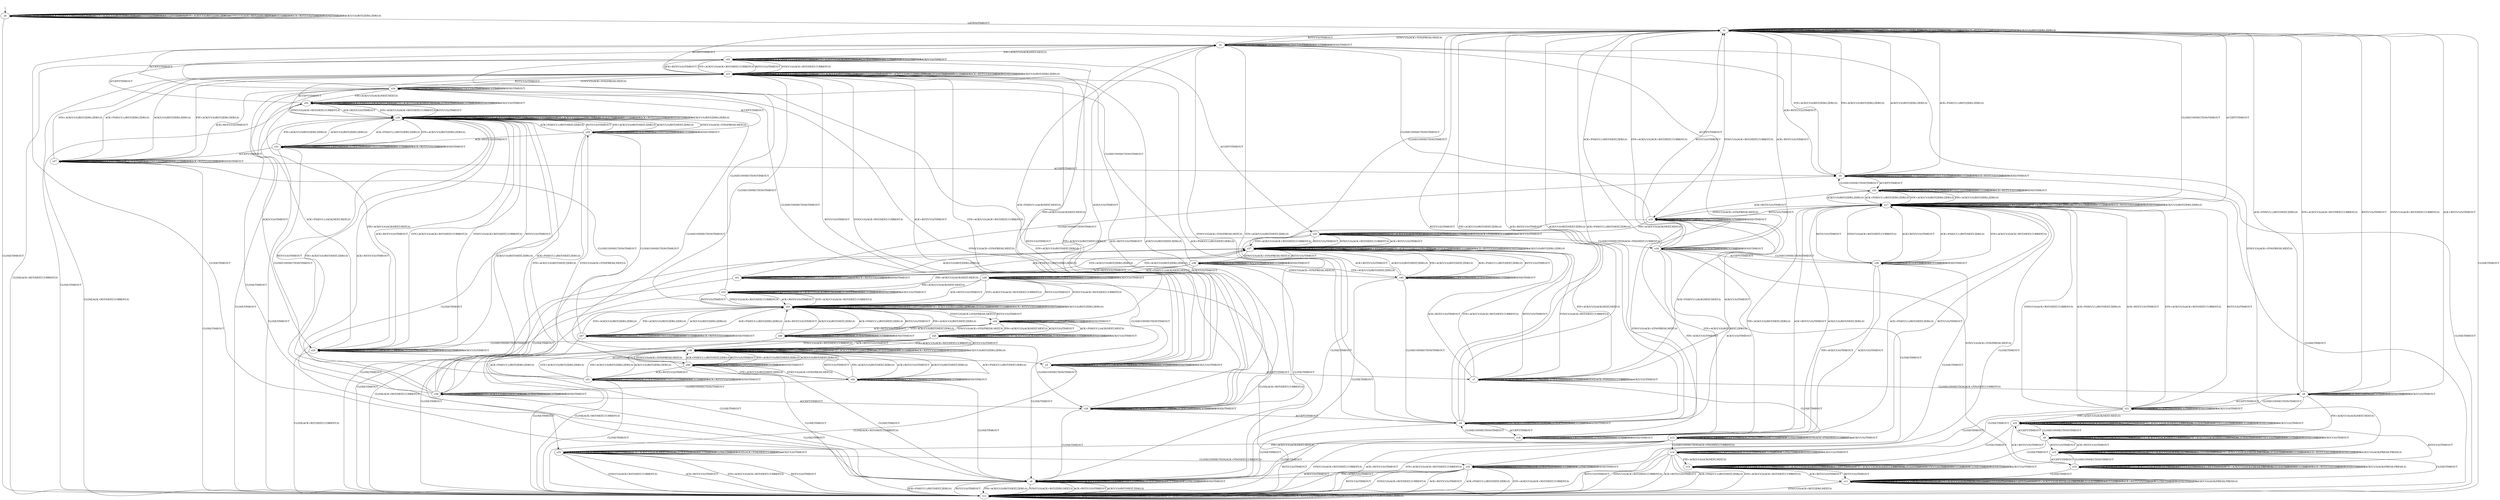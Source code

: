 digraph h11 {
s0 [label="s0"];
s1 [label="s1"];
s12 [label="s12"];
s2 [label="s2"];
s17 [label="s17"];
s3 [label="s3"];
s4 [label="s4"];
s5 [label="s5"];
s6 [label="s6"];
s16 [label="s16"];
s42 [label="s42"];
s7 [label="s7"];
s18 [label="s18"];
s20 [label="s20"];
s23 [label="s23"];
s8 [label="s8"];
s13 [label="s13"];
s24 [label="s24"];
s32 [label="s32"];
s37 [label="s37"];
s9 [label="s9"];
s14 [label="s14"];
s21 [label="s21"];
s25 [label="s25"];
s26 [label="s26"];
s27 [label="s27"];
s33 [label="s33"];
s34 [label="s34"];
s38 [label="s38"];
s52 [label="s52"];
s10 [label="s10"];
s15 [label="s15"];
s22 [label="s22"];
s28 [label="s28"];
s35 [label="s35"];
s36 [label="s36"];
s39 [label="s39"];
s40 [label="s40"];
s41 [label="s41"];
s53 [label="s53"];
s11 [label="s11"];
s19 [label="s19"];
s29 [label="s29"];
s43 [label="s43"];
s30 [label="s30"];
s31 [label="s31"];
s44 [label="s44"];
s45 [label="s45"];
s46 [label="s46"];
s47 [label="s47"];
s48 [label="s48"];
s49 [label="s49"];
s50 [label="s50"];
s51 [label="s51"];
s0 -> s0 [label="CLOSECONNECTION/TIMEOUT"];
s0 -> s0 [label="ACK+PSH(V,V,1)/RST(ZERO,ZERO,0)"];
s0 -> s0 [label="SYN+ACK(V,V,0)/RST(ZERO,ZERO,0)"];
s0 -> s0 [label="RST(V,V,0)/TIMEOUT"];
s0 -> s0 [label="ACCEPT/TIMEOUT"];
s0 -> s0 [label="FIN+ACK(V,V,0)/RST(ZERO,ZERO,0)"];
s0 -> s1 [label="LISTEN/TIMEOUT"];
s0 -> s0 [label="SYN(V,V,0)/ACK+RST(ZERO,NEXT,0)"];
s0 -> s0 [label="RCV/TIMEOUT"];
s0 -> s0 [label="ACK+RST(V,V,0)/TIMEOUT"];
s0 -> s12 [label="CLOSE/TIMEOUT"];
s0 -> s0 [label="SEND/TIMEOUT"];
s0 -> s0 [label="ACK(V,V,0)/RST(ZERO,ZERO,0)"];
s1 -> s1 [label="CLOSECONNECTION/TIMEOUT"];
s1 -> s1 [label="ACK+PSH(V,V,1)/RST(ZERO,ZERO,0)"];
s1 -> s1 [label="SYN+ACK(V,V,0)/RST(ZERO,ZERO,0)"];
s1 -> s1 [label="RST(V,V,0)/TIMEOUT"];
s1 -> s17 [label="ACCEPT/TIMEOUT"];
s1 -> s1 [label="FIN+ACK(V,V,0)/RST(ZERO,ZERO,0)"];
s1 -> s1 [label="LISTEN/TIMEOUT"];
s1 -> s2 [label="SYN(V,V,0)/ACK+SYN(FRESH,NEXT,0)"];
s1 -> s1 [label="RCV/TIMEOUT"];
s1 -> s1 [label="ACK+RST(V,V,0)/TIMEOUT"];
s1 -> s12 [label="CLOSE/TIMEOUT"];
s1 -> s1 [label="SEND/TIMEOUT"];
s1 -> s1 [label="ACK(V,V,0)/RST(ZERO,ZERO,0)"];
s12 -> s12 [label="CLOSECONNECTION/TIMEOUT"];
s12 -> s12 [label="ACK+PSH(V,V,1)/RST(ZERO,ZERO,0)"];
s12 -> s12 [label="SYN+ACK(V,V,0)/RST(ZERO,ZERO,0)"];
s12 -> s12 [label="RST(V,V,0)/TIMEOUT"];
s12 -> s12 [label="ACCEPT/TIMEOUT"];
s12 -> s12 [label="FIN+ACK(V,V,0)/RST(ZERO,ZERO,0)"];
s12 -> s12 [label="LISTEN/TIMEOUT"];
s12 -> s12 [label="SYN(V,V,0)/ACK+RST(ZERO,NEXT,0)"];
s12 -> s12 [label="RCV/TIMEOUT"];
s12 -> s12 [label="ACK+RST(V,V,0)/TIMEOUT"];
s12 -> s12 [label="CLOSE/TIMEOUT"];
s12 -> s12 [label="SEND/TIMEOUT"];
s12 -> s12 [label="ACK(V,V,0)/RST(ZERO,ZERO,0)"];
s2 -> s2 [label="CLOSECONNECTION/TIMEOUT"];
s2 -> s3 [label="ACK+PSH(V,V,1)/ACK(NEXT,NEXT,0)"];
s2 -> s4 [label="SYN+ACK(V,V,0)/RST(NEXT,ZERO,0)"];
s2 -> s1 [label="RST(V,V,0)/TIMEOUT"];
s2 -> s16 [label="ACCEPT/TIMEOUT"];
s2 -> s42 [label="FIN+ACK(V,V,0)/ACK(NEXT,NEXT,0)"];
s2 -> s2 [label="LISTEN/TIMEOUT"];
s2 -> s2 [label="SYN(V,V,0)/TIMEOUT"];
s2 -> s2 [label="RCV/TIMEOUT"];
s2 -> s5 [label="ACK+RST(V,V,0)/TIMEOUT"];
s2 -> s6 [label="CLOSE/TIMEOUT"];
s2 -> s2 [label="SEND/TIMEOUT"];
s2 -> s3 [label="ACK(V,V,0)/TIMEOUT"];
s17 -> s1 [label="CLOSECONNECTION/TIMEOUT"];
s17 -> s17 [label="ACK+PSH(V,V,1)/RST(ZERO,ZERO,0)"];
s17 -> s17 [label="SYN+ACK(V,V,0)/RST(ZERO,ZERO,0)"];
s17 -> s17 [label="RST(V,V,0)/TIMEOUT"];
s17 -> s17 [label="ACCEPT/TIMEOUT"];
s17 -> s17 [label="FIN+ACK(V,V,0)/RST(ZERO,ZERO,0)"];
s17 -> s17 [label="LISTEN/TIMEOUT"];
s17 -> s16 [label="SYN(V,V,0)/ACK+SYN(FRESH,NEXT,0)"];
s17 -> s17 [label="RCV/TIMEOUT"];
s17 -> s17 [label="ACK+RST(V,V,0)/TIMEOUT"];
s17 -> s12 [label="CLOSE/TIMEOUT"];
s17 -> s17 [label="SEND/TIMEOUT"];
s17 -> s17 [label="ACK(V,V,0)/RST(ZERO,ZERO,0)"];
s3 -> s3 [label="CLOSECONNECTION/TIMEOUT"];
s3 -> s3 [label="ACK+PSH(V,V,1)/ACK(NEXT,NEXT,0)"];
s3 -> s23 [label="SYN+ACK(V,V,0)/ACK+RST(NEXT,CURRENT,0)"];
s3 -> s23 [label="RST(V,V,0)/TIMEOUT"];
s3 -> s7 [label="ACCEPT/TIMEOUT"];
s3 -> s42 [label="FIN+ACK(V,V,0)/ACK(NEXT,NEXT,0)"];
s3 -> s3 [label="LISTEN/TIMEOUT"];
s3 -> s23 [label="SYN(V,V,0)/ACK+RST(NEXT,CURRENT,0)"];
s3 -> s3 [label="RCV/TIMEOUT"];
s3 -> s23 [label="ACK+RST(V,V,0)/TIMEOUT"];
s3 -> s12 [label="CLOSE/ACK+RST(NEXT,CURRENT,0)"];
s3 -> s3 [label="SEND/TIMEOUT"];
s3 -> s3 [label="ACK(V,V,0)/TIMEOUT"];
s4 -> s4 [label="CLOSECONNECTION/TIMEOUT"];
s4 -> s1 [label="ACK+PSH(V,V,1)/RST(NEXT,ZERO,0)"];
s4 -> s4 [label="SYN+ACK(V,V,0)/RST(NEXT,ZERO,0)"];
s4 -> s1 [label="RST(V,V,0)/TIMEOUT"];
s4 -> s18 [label="ACCEPT/TIMEOUT"];
s4 -> s1 [label="FIN+ACK(V,V,0)/RST(NEXT,ZERO,0)"];
s4 -> s4 [label="LISTEN/TIMEOUT"];
s4 -> s2 [label="SYN(V,V,0)/ACK+SYN(FRESH,NEXT,0)"];
s4 -> s4 [label="RCV/TIMEOUT"];
s4 -> s1 [label="ACK+RST(V,V,0)/TIMEOUT"];
s4 -> s6 [label="CLOSE/TIMEOUT"];
s4 -> s4 [label="SEND/TIMEOUT"];
s4 -> s1 [label="ACK(V,V,0)/RST(NEXT,ZERO,0)"];
s5 -> s5 [label="CLOSECONNECTION/TIMEOUT"];
s5 -> s1 [label="ACK+PSH(V,V,1)/RST(ZERO,ZERO,0)"];
s5 -> s1 [label="SYN+ACK(V,V,0)/RST(ZERO,ZERO,0)"];
s5 -> s5 [label="RST(V,V,0)/TIMEOUT"];
s5 -> s20 [label="ACCEPT/TIMEOUT"];
s5 -> s1 [label="FIN+ACK(V,V,0)/RST(ZERO,ZERO,0)"];
s5 -> s5 [label="LISTEN/TIMEOUT"];
s5 -> s5 [label="SYN(V,V,0)/TIMEOUT"];
s5 -> s5 [label="RCV/TIMEOUT"];
s5 -> s5 [label="ACK+RST(V,V,0)/TIMEOUT"];
s5 -> s12 [label="CLOSE/TIMEOUT"];
s5 -> s5 [label="SEND/TIMEOUT"];
s5 -> s1 [label="ACK(V,V,0)/RST(ZERO,ZERO,0)"];
s6 -> s6 [label="CLOSECONNECTION/TIMEOUT"];
s6 -> s12 [label="ACK+PSH(V,V,1)/RST(NEXT,ZERO,0)"];
s6 -> s6 [label="SYN+ACK(V,V,0)/RST(NEXT,ZERO,0)"];
s6 -> s12 [label="RST(V,V,0)/TIMEOUT"];
s6 -> s6 [label="ACCEPT/TIMEOUT"];
s6 -> s12 [label="FIN+ACK(V,V,0)/RST(NEXT,ZERO,0)"];
s6 -> s6 [label="LISTEN/TIMEOUT"];
s6 -> s12 [label="SYN(V,V,0)/ACK+RST(ZERO,NEXT,0)"];
s6 -> s6 [label="RCV/TIMEOUT"];
s6 -> s12 [label="ACK+RST(V,V,0)/TIMEOUT"];
s6 -> s6 [label="CLOSE/TIMEOUT"];
s6 -> s6 [label="SEND/TIMEOUT"];
s6 -> s12 [label="ACK(V,V,0)/RST(NEXT,ZERO,0)"];
s16 -> s2 [label="CLOSECONNECTION/TIMEOUT"];
s16 -> s7 [label="ACK+PSH(V,V,1)/ACK(NEXT,NEXT,0)"];
s16 -> s18 [label="SYN+ACK(V,V,0)/RST(NEXT,ZERO,0)"];
s16 -> s17 [label="RST(V,V,0)/TIMEOUT"];
s16 -> s16 [label="ACCEPT/TIMEOUT"];
s16 -> s32 [label="FIN+ACK(V,V,0)/ACK(NEXT,NEXT,0)"];
s16 -> s16 [label="LISTEN/TIMEOUT"];
s16 -> s16 [label="SYN(V,V,0)/TIMEOUT"];
s16 -> s16 [label="RCV/TIMEOUT"];
s16 -> s20 [label="ACK+RST(V,V,0)/TIMEOUT"];
s16 -> s6 [label="CLOSE/TIMEOUT"];
s16 -> s16 [label="SEND/TIMEOUT"];
s16 -> s7 [label="ACK(V,V,0)/TIMEOUT"];
s42 -> s42 [label="CLOSECONNECTION/TIMEOUT"];
s42 -> s42 [label="ACK+PSH(V,V,1)/ACK(NEXT,NEXT,0)"];
s42 -> s23 [label="SYN+ACK(V,V,0)/ACK+RST(NEXT,CURRENT,0)"];
s42 -> s23 [label="RST(V,V,0)/TIMEOUT"];
s42 -> s32 [label="ACCEPT/TIMEOUT"];
s42 -> s42 [label="FIN+ACK(V,V,0)/ACK(NEXT,NEXT,0)"];
s42 -> s42 [label="LISTEN/TIMEOUT"];
s42 -> s23 [label="SYN(V,V,0)/ACK+RST(NEXT,CURRENT,0)"];
s42 -> s42 [label="RCV/TIMEOUT"];
s42 -> s23 [label="ACK+RST(V,V,0)/TIMEOUT"];
s42 -> s12 [label="CLOSE/ACK+RST(NEXT,CURRENT,0)"];
s42 -> s42 [label="SEND/TIMEOUT"];
s42 -> s42 [label="ACK(V,V,0)/TIMEOUT"];
s7 -> s8 [label="CLOSECONNECTION/ACK+FIN(NEXT,CURRENT,0)"];
s7 -> s7 [label="ACK+PSH(V,V,1)/ACK(NEXT,NEXT,0)"];
s7 -> s37 [label="SYN+ACK(V,V,0)/ACK+RST(NEXT,CURRENT,0)"];
s7 -> s37 [label="RST(V,V,0)/TIMEOUT"];
s7 -> s7 [label="ACCEPT/TIMEOUT"];
s7 -> s32 [label="FIN+ACK(V,V,0)/ACK(NEXT,NEXT,0)"];
s7 -> s7 [label="LISTEN/TIMEOUT"];
s7 -> s37 [label="SYN(V,V,0)/ACK+RST(NEXT,CURRENT,0)"];
s7 -> s7 [label="RCV/TIMEOUT"];
s7 -> s37 [label="ACK+RST(V,V,0)/TIMEOUT"];
s7 -> s13 [label="CLOSE/TIMEOUT"];
s7 -> s7 [label="SEND/ACK+PSH(NEXT,CURRENT,1)"];
s7 -> s7 [label="ACK(V,V,0)/TIMEOUT"];
s18 -> s4 [label="CLOSECONNECTION/TIMEOUT"];
s18 -> s17 [label="ACK+PSH(V,V,1)/RST(NEXT,ZERO,0)"];
s18 -> s18 [label="SYN+ACK(V,V,0)/RST(NEXT,ZERO,0)"];
s18 -> s17 [label="RST(V,V,0)/TIMEOUT"];
s18 -> s18 [label="ACCEPT/TIMEOUT"];
s18 -> s17 [label="FIN+ACK(V,V,0)/RST(NEXT,ZERO,0)"];
s18 -> s18 [label="LISTEN/TIMEOUT"];
s18 -> s16 [label="SYN(V,V,0)/ACK+SYN(FRESH,NEXT,0)"];
s18 -> s18 [label="RCV/TIMEOUT"];
s18 -> s17 [label="ACK+RST(V,V,0)/TIMEOUT"];
s18 -> s6 [label="CLOSE/TIMEOUT"];
s18 -> s18 [label="SEND/TIMEOUT"];
s18 -> s17 [label="ACK(V,V,0)/RST(NEXT,ZERO,0)"];
s20 -> s5 [label="CLOSECONNECTION/TIMEOUT"];
s20 -> s17 [label="ACK+PSH(V,V,1)/RST(ZERO,ZERO,0)"];
s20 -> s17 [label="SYN+ACK(V,V,0)/RST(ZERO,ZERO,0)"];
s20 -> s20 [label="RST(V,V,0)/TIMEOUT"];
s20 -> s20 [label="ACCEPT/TIMEOUT"];
s20 -> s17 [label="FIN+ACK(V,V,0)/RST(ZERO,ZERO,0)"];
s20 -> s20 [label="LISTEN/TIMEOUT"];
s20 -> s20 [label="SYN(V,V,0)/TIMEOUT"];
s20 -> s20 [label="RCV/TIMEOUT"];
s20 -> s20 [label="ACK+RST(V,V,0)/TIMEOUT"];
s20 -> s12 [label="CLOSE/TIMEOUT"];
s20 -> s20 [label="SEND/TIMEOUT"];
s20 -> s17 [label="ACK(V,V,0)/RST(ZERO,ZERO,0)"];
s23 -> s23 [label="CLOSECONNECTION/TIMEOUT"];
s23 -> s23 [label="ACK+PSH(V,V,1)/RST(ZERO,ZERO,0)"];
s23 -> s23 [label="SYN+ACK(V,V,0)/RST(ZERO,ZERO,0)"];
s23 -> s23 [label="RST(V,V,0)/TIMEOUT"];
s23 -> s1 [label="ACCEPT/TIMEOUT"];
s23 -> s23 [label="FIN+ACK(V,V,0)/RST(ZERO,ZERO,0)"];
s23 -> s23 [label="LISTEN/TIMEOUT"];
s23 -> s24 [label="SYN(V,V,0)/ACK+SYN(FRESH,NEXT,0)"];
s23 -> s23 [label="RCV/TIMEOUT"];
s23 -> s23 [label="ACK+RST(V,V,0)/TIMEOUT"];
s23 -> s12 [label="CLOSE/TIMEOUT"];
s23 -> s23 [label="SEND/TIMEOUT"];
s23 -> s23 [label="ACK(V,V,0)/RST(ZERO,ZERO,0)"];
s8 -> s8 [label="CLOSECONNECTION/TIMEOUT"];
s8 -> s1 [label="ACK+PSH(V,V,1)/RST(NEXT,ZERO,0)"];
s8 -> s1 [label="SYN+ACK(V,V,0)/ACK+RST(NEXT,CURRENT,0)"];
s8 -> s1 [label="RST(V,V,0)/TIMEOUT"];
s8 -> s21 [label="ACCEPT/TIMEOUT"];
s8 -> s9 [label="FIN+ACK(V,V,0)/ACK(NEXT,NEXT,0)"];
s8 -> s8 [label="LISTEN/TIMEOUT"];
s8 -> s1 [label="SYN(V,V,0)/ACK+RST(NEXT,CURRENT,0)"];
s8 -> s8 [label="RCV/TIMEOUT"];
s8 -> s1 [label="ACK+RST(V,V,0)/TIMEOUT"];
s8 -> s14 [label="CLOSE/TIMEOUT"];
s8 -> s8 [label="SEND/TIMEOUT"];
s8 -> s8 [label="ACK(V,V,0)/TIMEOUT"];
s13 -> s14 [label="CLOSECONNECTION/ACK+FIN(NEXT,CURRENT,0)"];
s13 -> s13 [label="ACK+PSH(V,V,1)/ACK(NEXT,NEXT,0)"];
s13 -> s12 [label="SYN+ACK(V,V,0)/ACK+RST(NEXT,CURRENT,0)"];
s13 -> s12 [label="RST(V,V,0)/TIMEOUT"];
s13 -> s13 [label="ACCEPT/TIMEOUT"];
s13 -> s33 [label="FIN+ACK(V,V,0)/ACK(NEXT,NEXT,0)"];
s13 -> s13 [label="LISTEN/TIMEOUT"];
s13 -> s12 [label="SYN(V,V,0)/ACK+RST(NEXT,CURRENT,0)"];
s13 -> s13 [label="RCV/TIMEOUT"];
s13 -> s12 [label="ACK+RST(V,V,0)/TIMEOUT"];
s13 -> s13 [label="CLOSE/TIMEOUT"];
s13 -> s13 [label="SEND/ACK+PSH(NEXT,CURRENT,1)"];
s13 -> s13 [label="ACK(V,V,0)/TIMEOUT"];
s24 -> s24 [label="CLOSECONNECTION/TIMEOUT"];
s24 -> s25 [label="ACK+PSH(V,V,1)/ACK(NEXT,NEXT,0)"];
s24 -> s26 [label="SYN+ACK(V,V,0)/RST(NEXT,ZERO,0)"];
s24 -> s23 [label="RST(V,V,0)/TIMEOUT"];
s24 -> s2 [label="ACCEPT/TIMEOUT"];
s24 -> s52 [label="FIN+ACK(V,V,0)/ACK(NEXT,NEXT,0)"];
s24 -> s24 [label="LISTEN/TIMEOUT"];
s24 -> s24 [label="SYN(V,V,0)/TIMEOUT"];
s24 -> s24 [label="RCV/TIMEOUT"];
s24 -> s27 [label="ACK+RST(V,V,0)/TIMEOUT"];
s24 -> s6 [label="CLOSE/TIMEOUT"];
s24 -> s24 [label="SEND/TIMEOUT"];
s24 -> s25 [label="ACK(V,V,0)/TIMEOUT"];
s32 -> s34 [label="CLOSECONNECTION/ACK+FIN(NEXT,CURRENT,0)"];
s32 -> s32 [label="ACK+PSH(V,V,1)/ACK(NEXT,NEXT,0)"];
s32 -> s37 [label="SYN+ACK(V,V,0)/ACK+RST(NEXT,CURRENT,0)"];
s32 -> s37 [label="RST(V,V,0)/TIMEOUT"];
s32 -> s32 [label="ACCEPT/TIMEOUT"];
s32 -> s32 [label="FIN+ACK(V,V,0)/ACK(NEXT,NEXT,0)"];
s32 -> s32 [label="LISTEN/TIMEOUT"];
s32 -> s37 [label="SYN(V,V,0)/ACK+RST(NEXT,CURRENT,0)"];
s32 -> s32 [label="RCV/TIMEOUT"];
s32 -> s37 [label="ACK+RST(V,V,0)/TIMEOUT"];
s32 -> s33 [label="CLOSE/TIMEOUT"];
s32 -> s32 [label="SEND/ACK+PSH(NEXT,CURRENT,1)"];
s32 -> s32 [label="ACK(V,V,0)/TIMEOUT"];
s37 -> s1 [label="CLOSECONNECTION/TIMEOUT"];
s37 -> s37 [label="ACK+PSH(V,V,1)/RST(ZERO,ZERO,0)"];
s37 -> s37 [label="SYN+ACK(V,V,0)/RST(ZERO,ZERO,0)"];
s37 -> s37 [label="RST(V,V,0)/TIMEOUT"];
s37 -> s37 [label="ACCEPT/TIMEOUT"];
s37 -> s37 [label="FIN+ACK(V,V,0)/RST(ZERO,ZERO,0)"];
s37 -> s37 [label="LISTEN/TIMEOUT"];
s37 -> s38 [label="SYN(V,V,0)/ACK+SYN(FRESH,NEXT,0)"];
s37 -> s37 [label="RCV/TIMEOUT"];
s37 -> s37 [label="ACK+RST(V,V,0)/TIMEOUT"];
s37 -> s12 [label="CLOSE/TIMEOUT"];
s37 -> s37 [label="SEND/TIMEOUT"];
s37 -> s37 [label="ACK(V,V,0)/RST(ZERO,ZERO,0)"];
s9 -> s9 [label="CLOSECONNECTION/TIMEOUT"];
s9 -> s9 [label="ACK+PSH(V,V,1)/ACK(NEXT,CURRENT,0)"];
s9 -> s9 [label="SYN+ACK(V,V,0)/ACK(NEXT,CURRENT,0)"];
s9 -> s10 [label="RST(V,V,0)/TIMEOUT"];
s9 -> s22 [label="ACCEPT/TIMEOUT"];
s9 -> s9 [label="FIN+ACK(V,V,0)/ACK(NEXT,CURRENT,0)"];
s9 -> s9 [label="LISTEN/TIMEOUT"];
s9 -> s9 [label="SYN(V,V,0)/TIMEOUT"];
s9 -> s9 [label="RCV/TIMEOUT"];
s9 -> s10 [label="ACK+RST(V,V,0)/TIMEOUT"];
s9 -> s15 [label="CLOSE/TIMEOUT"];
s9 -> s9 [label="SEND/TIMEOUT"];
s9 -> s9 [label="ACK(V,V,0)/TIMEOUT"];
s14 -> s14 [label="CLOSECONNECTION/TIMEOUT"];
s14 -> s12 [label="ACK+PSH(V,V,1)/RST(NEXT,ZERO,0)"];
s14 -> s12 [label="SYN+ACK(V,V,0)/ACK+RST(NEXT,CURRENT,0)"];
s14 -> s12 [label="RST(V,V,0)/TIMEOUT"];
s14 -> s14 [label="ACCEPT/TIMEOUT"];
s14 -> s15 [label="FIN+ACK(V,V,0)/ACK(NEXT,NEXT,0)"];
s14 -> s14 [label="LISTEN/TIMEOUT"];
s14 -> s12 [label="SYN(V,V,0)/ACK+RST(NEXT,CURRENT,0)"];
s14 -> s14 [label="RCV/TIMEOUT"];
s14 -> s12 [label="ACK+RST(V,V,0)/TIMEOUT"];
s14 -> s14 [label="CLOSE/TIMEOUT"];
s14 -> s14 [label="SEND/TIMEOUT"];
s14 -> s14 [label="ACK(V,V,0)/TIMEOUT"];
s21 -> s8 [label="CLOSECONNECTION/TIMEOUT"];
s21 -> s17 [label="ACK+PSH(V,V,1)/RST(NEXT,ZERO,0)"];
s21 -> s17 [label="SYN+ACK(V,V,0)/ACK+RST(NEXT,CURRENT,0)"];
s21 -> s17 [label="RST(V,V,0)/TIMEOUT"];
s21 -> s21 [label="ACCEPT/TIMEOUT"];
s21 -> s22 [label="FIN+ACK(V,V,0)/ACK(NEXT,NEXT,0)"];
s21 -> s21 [label="LISTEN/TIMEOUT"];
s21 -> s17 [label="SYN(V,V,0)/ACK+RST(NEXT,CURRENT,0)"];
s21 -> s21 [label="RCV/TIMEOUT"];
s21 -> s17 [label="ACK+RST(V,V,0)/TIMEOUT"];
s21 -> s14 [label="CLOSE/TIMEOUT"];
s21 -> s21 [label="SEND/TIMEOUT"];
s21 -> s21 [label="ACK(V,V,0)/TIMEOUT"];
s25 -> s25 [label="CLOSECONNECTION/TIMEOUT"];
s25 -> s25 [label="ACK+PSH(V,V,1)/ACK(NEXT,NEXT,0)"];
s25 -> s28 [label="SYN+ACK(V,V,0)/ACK+RST(NEXT,CURRENT,0)"];
s25 -> s28 [label="RST(V,V,0)/TIMEOUT"];
s25 -> s3 [label="ACCEPT/TIMEOUT"];
s25 -> s52 [label="FIN+ACK(V,V,0)/ACK(NEXT,NEXT,0)"];
s25 -> s25 [label="LISTEN/TIMEOUT"];
s25 -> s28 [label="SYN(V,V,0)/ACK+RST(NEXT,CURRENT,0)"];
s25 -> s25 [label="RCV/TIMEOUT"];
s25 -> s28 [label="ACK+RST(V,V,0)/TIMEOUT"];
s25 -> s12 [label="CLOSE/ACK+RST(NEXT,CURRENT,0)"];
s25 -> s25 [label="SEND/TIMEOUT"];
s25 -> s25 [label="ACK(V,V,0)/TIMEOUT"];
s26 -> s26 [label="CLOSECONNECTION/TIMEOUT"];
s26 -> s23 [label="ACK+PSH(V,V,1)/RST(NEXT,ZERO,0)"];
s26 -> s26 [label="SYN+ACK(V,V,0)/RST(NEXT,ZERO,0)"];
s26 -> s23 [label="RST(V,V,0)/TIMEOUT"];
s26 -> s4 [label="ACCEPT/TIMEOUT"];
s26 -> s23 [label="FIN+ACK(V,V,0)/RST(NEXT,ZERO,0)"];
s26 -> s26 [label="LISTEN/TIMEOUT"];
s26 -> s24 [label="SYN(V,V,0)/ACK+SYN(FRESH,NEXT,0)"];
s26 -> s26 [label="RCV/TIMEOUT"];
s26 -> s23 [label="ACK+RST(V,V,0)/TIMEOUT"];
s26 -> s6 [label="CLOSE/TIMEOUT"];
s26 -> s26 [label="SEND/TIMEOUT"];
s26 -> s23 [label="ACK(V,V,0)/RST(NEXT,ZERO,0)"];
s27 -> s27 [label="CLOSECONNECTION/TIMEOUT"];
s27 -> s23 [label="ACK+PSH(V,V,1)/RST(ZERO,ZERO,0)"];
s27 -> s23 [label="SYN+ACK(V,V,0)/RST(ZERO,ZERO,0)"];
s27 -> s27 [label="RST(V,V,0)/TIMEOUT"];
s27 -> s5 [label="ACCEPT/TIMEOUT"];
s27 -> s23 [label="FIN+ACK(V,V,0)/RST(ZERO,ZERO,0)"];
s27 -> s27 [label="LISTEN/TIMEOUT"];
s27 -> s27 [label="SYN(V,V,0)/TIMEOUT"];
s27 -> s27 [label="RCV/TIMEOUT"];
s27 -> s27 [label="ACK+RST(V,V,0)/TIMEOUT"];
s27 -> s12 [label="CLOSE/TIMEOUT"];
s27 -> s27 [label="SEND/TIMEOUT"];
s27 -> s23 [label="ACK(V,V,0)/RST(ZERO,ZERO,0)"];
s33 -> s35 [label="CLOSECONNECTION/ACK+FIN(NEXT,CURRENT,0)"];
s33 -> s33 [label="ACK+PSH(V,V,1)/ACK(NEXT,NEXT,0)"];
s33 -> s12 [label="SYN+ACK(V,V,0)/ACK+RST(NEXT,CURRENT,0)"];
s33 -> s12 [label="RST(V,V,0)/TIMEOUT"];
s33 -> s33 [label="ACCEPT/TIMEOUT"];
s33 -> s33 [label="FIN+ACK(V,V,0)/ACK(NEXT,NEXT,0)"];
s33 -> s33 [label="LISTEN/TIMEOUT"];
s33 -> s12 [label="SYN(V,V,0)/ACK+RST(NEXT,CURRENT,0)"];
s33 -> s33 [label="RCV/TIMEOUT"];
s33 -> s12 [label="ACK+RST(V,V,0)/TIMEOUT"];
s33 -> s33 [label="CLOSE/TIMEOUT"];
s33 -> s33 [label="SEND/ACK+PSH(NEXT,CURRENT,1)"];
s33 -> s33 [label="ACK(V,V,0)/TIMEOUT"];
s34 -> s34 [label="CLOSECONNECTION/TIMEOUT"];
s34 -> s1 [label="ACK+PSH(V,V,1)/RST(NEXT,ZERO,0)"];
s34 -> s1 [label="SYN+ACK(V,V,0)/ACK+RST(NEXT,CURRENT,0)"];
s34 -> s1 [label="RST(V,V,0)/TIMEOUT"];
s34 -> s36 [label="ACCEPT/TIMEOUT"];
s34 -> s4 [label="FIN+ACK(V,V,0)/TIMEOUT"];
s34 -> s34 [label="LISTEN/TIMEOUT"];
s34 -> s1 [label="SYN(V,V,0)/ACK+RST(NEXT,CURRENT,0)"];
s34 -> s34 [label="RCV/TIMEOUT"];
s34 -> s1 [label="ACK+RST(V,V,0)/TIMEOUT"];
s34 -> s35 [label="CLOSE/TIMEOUT"];
s34 -> s34 [label="SEND/TIMEOUT"];
s34 -> s4 [label="ACK(V,V,0)/TIMEOUT"];
s38 -> s2 [label="CLOSECONNECTION/TIMEOUT"];
s38 -> s39 [label="ACK+PSH(V,V,1)/ACK(NEXT,NEXT,0)"];
s38 -> s40 [label="SYN+ACK(V,V,0)/RST(NEXT,ZERO,0)"];
s38 -> s37 [label="RST(V,V,0)/TIMEOUT"];
s38 -> s38 [label="ACCEPT/TIMEOUT"];
s38 -> s53 [label="FIN+ACK(V,V,0)/ACK(NEXT,NEXT,0)"];
s38 -> s38 [label="LISTEN/TIMEOUT"];
s38 -> s38 [label="SYN(V,V,0)/TIMEOUT"];
s38 -> s38 [label="RCV/TIMEOUT"];
s38 -> s41 [label="ACK+RST(V,V,0)/TIMEOUT"];
s38 -> s6 [label="CLOSE/TIMEOUT"];
s38 -> s38 [label="SEND/TIMEOUT"];
s38 -> s39 [label="ACK(V,V,0)/TIMEOUT"];
s52 -> s52 [label="CLOSECONNECTION/TIMEOUT"];
s52 -> s52 [label="ACK+PSH(V,V,1)/ACK(NEXT,NEXT,0)"];
s52 -> s28 [label="SYN+ACK(V,V,0)/ACK+RST(NEXT,CURRENT,0)"];
s52 -> s28 [label="RST(V,V,0)/TIMEOUT"];
s52 -> s42 [label="ACCEPT/TIMEOUT"];
s52 -> s52 [label="FIN+ACK(V,V,0)/ACK(NEXT,NEXT,0)"];
s52 -> s52 [label="LISTEN/TIMEOUT"];
s52 -> s28 [label="SYN(V,V,0)/ACK+RST(NEXT,CURRENT,0)"];
s52 -> s52 [label="RCV/TIMEOUT"];
s52 -> s28 [label="ACK+RST(V,V,0)/TIMEOUT"];
s52 -> s12 [label="CLOSE/ACK+RST(NEXT,CURRENT,0)"];
s52 -> s52 [label="SEND/TIMEOUT"];
s52 -> s52 [label="ACK(V,V,0)/TIMEOUT"];
s10 -> s10 [label="CLOSECONNECTION/TIMEOUT"];
s10 -> s10 [label="ACK+PSH(V,V,1)/ACK(FRESH,FRESH,0)"];
s10 -> s10 [label="SYN+ACK(V,V,0)/ACK(FRESH,FRESH,0)"];
s10 -> s10 [label="RST(V,V,0)/TIMEOUT"];
s10 -> s19 [label="ACCEPT/TIMEOUT"];
s10 -> s10 [label="FIN+ACK(V,V,0)/ACK(FRESH,FRESH,0)"];
s10 -> s10 [label="LISTEN/TIMEOUT"];
s10 -> s2 [label="SYN(V,V,0)/ACK+SYN(FRESH,NEXT,0)"];
s10 -> s10 [label="RCV/TIMEOUT"];
s10 -> s10 [label="ACK+RST(V,V,0)/TIMEOUT"];
s10 -> s11 [label="CLOSE/TIMEOUT"];
s10 -> s10 [label="SEND/TIMEOUT"];
s10 -> s10 [label="ACK(V,V,0)/ACK(FRESH,FRESH,0)"];
s15 -> s15 [label="CLOSECONNECTION/TIMEOUT"];
s15 -> s15 [label="ACK+PSH(V,V,1)/ACK(NEXT,CURRENT,0)"];
s15 -> s15 [label="SYN+ACK(V,V,0)/ACK(NEXT,CURRENT,0)"];
s15 -> s11 [label="RST(V,V,0)/TIMEOUT"];
s15 -> s15 [label="ACCEPT/TIMEOUT"];
s15 -> s15 [label="FIN+ACK(V,V,0)/ACK(NEXT,CURRENT,0)"];
s15 -> s15 [label="LISTEN/TIMEOUT"];
s15 -> s15 [label="SYN(V,V,0)/TIMEOUT"];
s15 -> s15 [label="RCV/TIMEOUT"];
s15 -> s11 [label="ACK+RST(V,V,0)/TIMEOUT"];
s15 -> s15 [label="CLOSE/TIMEOUT"];
s15 -> s15 [label="SEND/TIMEOUT"];
s15 -> s15 [label="ACK(V,V,0)/TIMEOUT"];
s22 -> s9 [label="CLOSECONNECTION/TIMEOUT"];
s22 -> s22 [label="ACK+PSH(V,V,1)/ACK(NEXT,CURRENT,0)"];
s22 -> s22 [label="SYN+ACK(V,V,0)/ACK(NEXT,CURRENT,0)"];
s22 -> s19 [label="RST(V,V,0)/TIMEOUT"];
s22 -> s22 [label="ACCEPT/TIMEOUT"];
s22 -> s22 [label="FIN+ACK(V,V,0)/ACK(NEXT,CURRENT,0)"];
s22 -> s22 [label="LISTEN/TIMEOUT"];
s22 -> s22 [label="SYN(V,V,0)/TIMEOUT"];
s22 -> s22 [label="RCV/TIMEOUT"];
s22 -> s19 [label="ACK+RST(V,V,0)/TIMEOUT"];
s22 -> s15 [label="CLOSE/TIMEOUT"];
s22 -> s22 [label="SEND/TIMEOUT"];
s22 -> s22 [label="ACK(V,V,0)/TIMEOUT"];
s28 -> s28 [label="CLOSECONNECTION/TIMEOUT"];
s28 -> s28 [label="ACK+PSH(V,V,1)/RST(ZERO,ZERO,0)"];
s28 -> s28 [label="SYN+ACK(V,V,0)/RST(ZERO,ZERO,0)"];
s28 -> s28 [label="RST(V,V,0)/TIMEOUT"];
s28 -> s23 [label="ACCEPT/TIMEOUT"];
s28 -> s28 [label="FIN+ACK(V,V,0)/RST(ZERO,ZERO,0)"];
s28 -> s28 [label="LISTEN/TIMEOUT"];
s28 -> s29 [label="SYN(V,V,0)/ACK+SYN(FRESH,NEXT,0)"];
s28 -> s28 [label="RCV/TIMEOUT"];
s28 -> s28 [label="ACK+RST(V,V,0)/TIMEOUT"];
s28 -> s12 [label="CLOSE/TIMEOUT"];
s28 -> s28 [label="SEND/TIMEOUT"];
s28 -> s28 [label="ACK(V,V,0)/RST(ZERO,ZERO,0)"];
s35 -> s35 [label="CLOSECONNECTION/TIMEOUT"];
s35 -> s12 [label="ACK+PSH(V,V,1)/RST(NEXT,ZERO,0)"];
s35 -> s12 [label="SYN+ACK(V,V,0)/ACK+RST(NEXT,CURRENT,0)"];
s35 -> s12 [label="RST(V,V,0)/TIMEOUT"];
s35 -> s35 [label="ACCEPT/TIMEOUT"];
s35 -> s6 [label="FIN+ACK(V,V,0)/TIMEOUT"];
s35 -> s35 [label="LISTEN/TIMEOUT"];
s35 -> s12 [label="SYN(V,V,0)/ACK+RST(NEXT,CURRENT,0)"];
s35 -> s35 [label="RCV/TIMEOUT"];
s35 -> s12 [label="ACK+RST(V,V,0)/TIMEOUT"];
s35 -> s35 [label="CLOSE/TIMEOUT"];
s35 -> s35 [label="SEND/TIMEOUT"];
s35 -> s6 [label="ACK(V,V,0)/TIMEOUT"];
s36 -> s34 [label="CLOSECONNECTION/TIMEOUT"];
s36 -> s17 [label="ACK+PSH(V,V,1)/RST(NEXT,ZERO,0)"];
s36 -> s17 [label="SYN+ACK(V,V,0)/ACK+RST(NEXT,CURRENT,0)"];
s36 -> s17 [label="RST(V,V,0)/TIMEOUT"];
s36 -> s36 [label="ACCEPT/TIMEOUT"];
s36 -> s18 [label="FIN+ACK(V,V,0)/TIMEOUT"];
s36 -> s36 [label="LISTEN/TIMEOUT"];
s36 -> s17 [label="SYN(V,V,0)/ACK+RST(NEXT,CURRENT,0)"];
s36 -> s36 [label="RCV/TIMEOUT"];
s36 -> s17 [label="ACK+RST(V,V,0)/TIMEOUT"];
s36 -> s35 [label="CLOSE/TIMEOUT"];
s36 -> s36 [label="SEND/TIMEOUT"];
s36 -> s18 [label="ACK(V,V,0)/TIMEOUT"];
s39 -> s3 [label="CLOSECONNECTION/TIMEOUT"];
s39 -> s39 [label="ACK+PSH(V,V,1)/ACK(NEXT,NEXT,0)"];
s39 -> s43 [label="SYN+ACK(V,V,0)/ACK+RST(NEXT,CURRENT,0)"];
s39 -> s43 [label="RST(V,V,0)/TIMEOUT"];
s39 -> s39 [label="ACCEPT/TIMEOUT"];
s39 -> s53 [label="FIN+ACK(V,V,0)/ACK(NEXT,NEXT,0)"];
s39 -> s39 [label="LISTEN/TIMEOUT"];
s39 -> s43 [label="SYN(V,V,0)/ACK+RST(NEXT,CURRENT,0)"];
s39 -> s39 [label="RCV/TIMEOUT"];
s39 -> s43 [label="ACK+RST(V,V,0)/TIMEOUT"];
s39 -> s12 [label="CLOSE/ACK+RST(NEXT,CURRENT,0)"];
s39 -> s39 [label="SEND/TIMEOUT"];
s39 -> s39 [label="ACK(V,V,0)/TIMEOUT"];
s40 -> s4 [label="CLOSECONNECTION/TIMEOUT"];
s40 -> s37 [label="ACK+PSH(V,V,1)/RST(NEXT,ZERO,0)"];
s40 -> s40 [label="SYN+ACK(V,V,0)/RST(NEXT,ZERO,0)"];
s40 -> s37 [label="RST(V,V,0)/TIMEOUT"];
s40 -> s40 [label="ACCEPT/TIMEOUT"];
s40 -> s37 [label="FIN+ACK(V,V,0)/RST(NEXT,ZERO,0)"];
s40 -> s40 [label="LISTEN/TIMEOUT"];
s40 -> s38 [label="SYN(V,V,0)/ACK+SYN(FRESH,NEXT,0)"];
s40 -> s40 [label="RCV/TIMEOUT"];
s40 -> s37 [label="ACK+RST(V,V,0)/TIMEOUT"];
s40 -> s6 [label="CLOSE/TIMEOUT"];
s40 -> s40 [label="SEND/TIMEOUT"];
s40 -> s37 [label="ACK(V,V,0)/RST(NEXT,ZERO,0)"];
s41 -> s5 [label="CLOSECONNECTION/TIMEOUT"];
s41 -> s37 [label="ACK+PSH(V,V,1)/RST(ZERO,ZERO,0)"];
s41 -> s37 [label="SYN+ACK(V,V,0)/RST(ZERO,ZERO,0)"];
s41 -> s41 [label="RST(V,V,0)/TIMEOUT"];
s41 -> s41 [label="ACCEPT/TIMEOUT"];
s41 -> s37 [label="FIN+ACK(V,V,0)/RST(ZERO,ZERO,0)"];
s41 -> s41 [label="LISTEN/TIMEOUT"];
s41 -> s41 [label="SYN(V,V,0)/TIMEOUT"];
s41 -> s41 [label="RCV/TIMEOUT"];
s41 -> s41 [label="ACK+RST(V,V,0)/TIMEOUT"];
s41 -> s12 [label="CLOSE/TIMEOUT"];
s41 -> s41 [label="SEND/TIMEOUT"];
s41 -> s37 [label="ACK(V,V,0)/RST(ZERO,ZERO,0)"];
s53 -> s42 [label="CLOSECONNECTION/TIMEOUT"];
s53 -> s53 [label="ACK+PSH(V,V,1)/ACK(NEXT,NEXT,0)"];
s53 -> s43 [label="SYN+ACK(V,V,0)/ACK+RST(NEXT,CURRENT,0)"];
s53 -> s43 [label="RST(V,V,0)/TIMEOUT"];
s53 -> s53 [label="ACCEPT/TIMEOUT"];
s53 -> s53 [label="FIN+ACK(V,V,0)/ACK(NEXT,NEXT,0)"];
s53 -> s53 [label="LISTEN/TIMEOUT"];
s53 -> s43 [label="SYN(V,V,0)/ACK+RST(NEXT,CURRENT,0)"];
s53 -> s53 [label="RCV/TIMEOUT"];
s53 -> s43 [label="ACK+RST(V,V,0)/TIMEOUT"];
s53 -> s12 [label="CLOSE/ACK+RST(NEXT,CURRENT,0)"];
s53 -> s53 [label="SEND/TIMEOUT"];
s53 -> s53 [label="ACK(V,V,0)/TIMEOUT"];
s11 -> s11 [label="CLOSECONNECTION/TIMEOUT"];
s11 -> s11 [label="ACK+PSH(V,V,1)/ACK(FRESH,FRESH,0)"];
s11 -> s11 [label="SYN+ACK(V,V,0)/ACK(FRESH,FRESH,0)"];
s11 -> s11 [label="RST(V,V,0)/TIMEOUT"];
s11 -> s11 [label="ACCEPT/TIMEOUT"];
s11 -> s11 [label="FIN+ACK(V,V,0)/ACK(FRESH,FRESH,0)"];
s11 -> s11 [label="LISTEN/TIMEOUT"];
s11 -> s12 [label="SYN(V,V,0)/ACK+RST(ZERO,NEXT,0)"];
s11 -> s11 [label="RCV/TIMEOUT"];
s11 -> s11 [label="ACK+RST(V,V,0)/TIMEOUT"];
s11 -> s11 [label="CLOSE/TIMEOUT"];
s11 -> s11 [label="SEND/TIMEOUT"];
s11 -> s11 [label="ACK(V,V,0)/ACK(FRESH,FRESH,0)"];
s19 -> s10 [label="CLOSECONNECTION/TIMEOUT"];
s19 -> s19 [label="ACK+PSH(V,V,1)/ACK(FRESH,FRESH,0)"];
s19 -> s19 [label="SYN+ACK(V,V,0)/ACK(FRESH,FRESH,0)"];
s19 -> s19 [label="RST(V,V,0)/TIMEOUT"];
s19 -> s19 [label="ACCEPT/TIMEOUT"];
s19 -> s19 [label="FIN+ACK(V,V,0)/ACK(FRESH,FRESH,0)"];
s19 -> s19 [label="LISTEN/TIMEOUT"];
s19 -> s16 [label="SYN(V,V,0)/ACK+SYN(FRESH,NEXT,0)"];
s19 -> s19 [label="RCV/TIMEOUT"];
s19 -> s19 [label="ACK+RST(V,V,0)/TIMEOUT"];
s19 -> s11 [label="CLOSE/TIMEOUT"];
s19 -> s19 [label="SEND/TIMEOUT"];
s19 -> s19 [label="ACK(V,V,0)/ACK(FRESH,FRESH,0)"];
s29 -> s29 [label="CLOSECONNECTION/TIMEOUT"];
s29 -> s28 [label="ACK+PSH(V,V,1)/RST(NEXT,ZERO,0)"];
s29 -> s30 [label="SYN+ACK(V,V,0)/RST(NEXT,ZERO,0)"];
s29 -> s28 [label="RST(V,V,0)/TIMEOUT"];
s29 -> s24 [label="ACCEPT/TIMEOUT"];
s29 -> s28 [label="FIN+ACK(V,V,0)/RST(NEXT,ZERO,0)"];
s29 -> s29 [label="LISTEN/TIMEOUT"];
s29 -> s29 [label="SYN(V,V,0)/TIMEOUT"];
s29 -> s29 [label="RCV/TIMEOUT"];
s29 -> s31 [label="ACK+RST(V,V,0)/TIMEOUT"];
s29 -> s6 [label="CLOSE/TIMEOUT"];
s29 -> s29 [label="SEND/TIMEOUT"];
s29 -> s28 [label="ACK(V,V,0)/RST(NEXT,ZERO,0)"];
s43 -> s23 [label="CLOSECONNECTION/TIMEOUT"];
s43 -> s43 [label="ACK+PSH(V,V,1)/RST(ZERO,ZERO,0)"];
s43 -> s43 [label="SYN+ACK(V,V,0)/RST(ZERO,ZERO,0)"];
s43 -> s43 [label="RST(V,V,0)/TIMEOUT"];
s43 -> s43 [label="ACCEPT/TIMEOUT"];
s43 -> s43 [label="FIN+ACK(V,V,0)/RST(ZERO,ZERO,0)"];
s43 -> s43 [label="LISTEN/TIMEOUT"];
s43 -> s44 [label="SYN(V,V,0)/ACK+SYN(FRESH,NEXT,0)"];
s43 -> s43 [label="RCV/TIMEOUT"];
s43 -> s43 [label="ACK+RST(V,V,0)/TIMEOUT"];
s43 -> s12 [label="CLOSE/TIMEOUT"];
s43 -> s43 [label="SEND/TIMEOUT"];
s43 -> s43 [label="ACK(V,V,0)/RST(ZERO,ZERO,0)"];
s30 -> s30 [label="CLOSECONNECTION/TIMEOUT"];
s30 -> s28 [label="ACK+PSH(V,V,1)/RST(NEXT,ZERO,0)"];
s30 -> s30 [label="SYN+ACK(V,V,0)/RST(NEXT,ZERO,0)"];
s30 -> s28 [label="RST(V,V,0)/TIMEOUT"];
s30 -> s26 [label="ACCEPT/TIMEOUT"];
s30 -> s28 [label="FIN+ACK(V,V,0)/RST(NEXT,ZERO,0)"];
s30 -> s30 [label="LISTEN/TIMEOUT"];
s30 -> s29 [label="SYN(V,V,0)/ACK+SYN(FRESH,NEXT,0)"];
s30 -> s30 [label="RCV/TIMEOUT"];
s30 -> s28 [label="ACK+RST(V,V,0)/TIMEOUT"];
s30 -> s6 [label="CLOSE/TIMEOUT"];
s30 -> s30 [label="SEND/TIMEOUT"];
s30 -> s28 [label="ACK(V,V,0)/RST(NEXT,ZERO,0)"];
s31 -> s31 [label="CLOSECONNECTION/TIMEOUT"];
s31 -> s28 [label="ACK+PSH(V,V,1)/RST(ZERO,ZERO,0)"];
s31 -> s28 [label="SYN+ACK(V,V,0)/RST(ZERO,ZERO,0)"];
s31 -> s31 [label="RST(V,V,0)/TIMEOUT"];
s31 -> s27 [label="ACCEPT/TIMEOUT"];
s31 -> s28 [label="FIN+ACK(V,V,0)/RST(ZERO,ZERO,0)"];
s31 -> s31 [label="LISTEN/TIMEOUT"];
s31 -> s31 [label="SYN(V,V,0)/TIMEOUT"];
s31 -> s31 [label="RCV/TIMEOUT"];
s31 -> s31 [label="ACK+RST(V,V,0)/TIMEOUT"];
s31 -> s12 [label="CLOSE/TIMEOUT"];
s31 -> s31 [label="SEND/TIMEOUT"];
s31 -> s28 [label="ACK(V,V,0)/RST(ZERO,ZERO,0)"];
s44 -> s24 [label="CLOSECONNECTION/TIMEOUT"];
s44 -> s45 [label="ACK+PSH(V,V,1)/ACK(NEXT,NEXT,0)"];
s44 -> s46 [label="SYN+ACK(V,V,0)/RST(NEXT,ZERO,0)"];
s44 -> s43 [label="RST(V,V,0)/TIMEOUT"];
s44 -> s44 [label="ACCEPT/TIMEOUT"];
s44 -> s45 [label="FIN+ACK(V,V,0)/ACK(NEXT,NEXT,0)"];
s44 -> s44 [label="LISTEN/TIMEOUT"];
s44 -> s44 [label="SYN(V,V,0)/TIMEOUT"];
s44 -> s44 [label="RCV/TIMEOUT"];
s44 -> s47 [label="ACK+RST(V,V,0)/TIMEOUT"];
s44 -> s6 [label="CLOSE/TIMEOUT"];
s44 -> s44 [label="SEND/TIMEOUT"];
s44 -> s45 [label="ACK(V,V,0)/TIMEOUT"];
s45 -> s25 [label="CLOSECONNECTION/TIMEOUT"];
s45 -> s45 [label="ACK+PSH(V,V,1)/ACK(NEXT,NEXT,0)"];
s45 -> s48 [label="SYN+ACK(V,V,0)/ACK+RST(NEXT,CURRENT,0)"];
s45 -> s48 [label="RST(V,V,0)/TIMEOUT"];
s45 -> s45 [label="ACCEPT/TIMEOUT"];
s45 -> s45 [label="FIN+ACK(V,V,0)/ACK(NEXT,NEXT,0)"];
s45 -> s45 [label="LISTEN/TIMEOUT"];
s45 -> s48 [label="SYN(V,V,0)/ACK+RST(NEXT,CURRENT,0)"];
s45 -> s45 [label="RCV/TIMEOUT"];
s45 -> s48 [label="ACK+RST(V,V,0)/TIMEOUT"];
s45 -> s12 [label="CLOSE/ACK+RST(NEXT,CURRENT,0)"];
s45 -> s45 [label="SEND/TIMEOUT"];
s45 -> s45 [label="ACK(V,V,0)/TIMEOUT"];
s46 -> s26 [label="CLOSECONNECTION/TIMEOUT"];
s46 -> s43 [label="ACK+PSH(V,V,1)/RST(NEXT,ZERO,0)"];
s46 -> s46 [label="SYN+ACK(V,V,0)/RST(NEXT,ZERO,0)"];
s46 -> s43 [label="RST(V,V,0)/TIMEOUT"];
s46 -> s46 [label="ACCEPT/TIMEOUT"];
s46 -> s43 [label="FIN+ACK(V,V,0)/RST(NEXT,ZERO,0)"];
s46 -> s46 [label="LISTEN/TIMEOUT"];
s46 -> s44 [label="SYN(V,V,0)/ACK+SYN(FRESH,NEXT,0)"];
s46 -> s46 [label="RCV/TIMEOUT"];
s46 -> s43 [label="ACK+RST(V,V,0)/TIMEOUT"];
s46 -> s6 [label="CLOSE/TIMEOUT"];
s46 -> s46 [label="SEND/TIMEOUT"];
s46 -> s43 [label="ACK(V,V,0)/RST(NEXT,ZERO,0)"];
s47 -> s27 [label="CLOSECONNECTION/TIMEOUT"];
s47 -> s43 [label="ACK+PSH(V,V,1)/RST(ZERO,ZERO,0)"];
s47 -> s43 [label="SYN+ACK(V,V,0)/RST(ZERO,ZERO,0)"];
s47 -> s47 [label="RST(V,V,0)/TIMEOUT"];
s47 -> s47 [label="ACCEPT/TIMEOUT"];
s47 -> s43 [label="FIN+ACK(V,V,0)/RST(ZERO,ZERO,0)"];
s47 -> s47 [label="LISTEN/TIMEOUT"];
s47 -> s47 [label="SYN(V,V,0)/TIMEOUT"];
s47 -> s47 [label="RCV/TIMEOUT"];
s47 -> s47 [label="ACK+RST(V,V,0)/TIMEOUT"];
s47 -> s12 [label="CLOSE/TIMEOUT"];
s47 -> s47 [label="SEND/TIMEOUT"];
s47 -> s43 [label="ACK(V,V,0)/RST(ZERO,ZERO,0)"];
s48 -> s28 [label="CLOSECONNECTION/TIMEOUT"];
s48 -> s48 [label="ACK+PSH(V,V,1)/RST(ZERO,ZERO,0)"];
s48 -> s48 [label="SYN+ACK(V,V,0)/RST(ZERO,ZERO,0)"];
s48 -> s48 [label="RST(V,V,0)/TIMEOUT"];
s48 -> s48 [label="ACCEPT/TIMEOUT"];
s48 -> s48 [label="FIN+ACK(V,V,0)/RST(ZERO,ZERO,0)"];
s48 -> s48 [label="LISTEN/TIMEOUT"];
s48 -> s49 [label="SYN(V,V,0)/ACK+SYN(FRESH,NEXT,0)"];
s48 -> s48 [label="RCV/TIMEOUT"];
s48 -> s48 [label="ACK+RST(V,V,0)/TIMEOUT"];
s48 -> s12 [label="CLOSE/TIMEOUT"];
s48 -> s48 [label="SEND/TIMEOUT"];
s48 -> s48 [label="ACK(V,V,0)/RST(ZERO,ZERO,0)"];
s49 -> s29 [label="CLOSECONNECTION/TIMEOUT"];
s49 -> s48 [label="ACK+PSH(V,V,1)/RST(NEXT,ZERO,0)"];
s49 -> s50 [label="SYN+ACK(V,V,0)/RST(NEXT,ZERO,0)"];
s49 -> s48 [label="RST(V,V,0)/TIMEOUT"];
s49 -> s49 [label="ACCEPT/TIMEOUT"];
s49 -> s48 [label="FIN+ACK(V,V,0)/RST(NEXT,ZERO,0)"];
s49 -> s49 [label="LISTEN/TIMEOUT"];
s49 -> s49 [label="SYN(V,V,0)/TIMEOUT"];
s49 -> s49 [label="RCV/TIMEOUT"];
s49 -> s51 [label="ACK+RST(V,V,0)/TIMEOUT"];
s49 -> s6 [label="CLOSE/TIMEOUT"];
s49 -> s49 [label="SEND/TIMEOUT"];
s49 -> s48 [label="ACK(V,V,0)/RST(NEXT,ZERO,0)"];
s50 -> s30 [label="CLOSECONNECTION/TIMEOUT"];
s50 -> s48 [label="ACK+PSH(V,V,1)/RST(NEXT,ZERO,0)"];
s50 -> s50 [label="SYN+ACK(V,V,0)/RST(NEXT,ZERO,0)"];
s50 -> s48 [label="RST(V,V,0)/TIMEOUT"];
s50 -> s50 [label="ACCEPT/TIMEOUT"];
s50 -> s48 [label="FIN+ACK(V,V,0)/RST(NEXT,ZERO,0)"];
s50 -> s50 [label="LISTEN/TIMEOUT"];
s50 -> s49 [label="SYN(V,V,0)/ACK+SYN(FRESH,NEXT,0)"];
s50 -> s50 [label="RCV/TIMEOUT"];
s50 -> s48 [label="ACK+RST(V,V,0)/TIMEOUT"];
s50 -> s6 [label="CLOSE/TIMEOUT"];
s50 -> s50 [label="SEND/TIMEOUT"];
s50 -> s48 [label="ACK(V,V,0)/RST(NEXT,ZERO,0)"];
s51 -> s31 [label="CLOSECONNECTION/TIMEOUT"];
s51 -> s48 [label="ACK+PSH(V,V,1)/RST(ZERO,ZERO,0)"];
s51 -> s48 [label="SYN+ACK(V,V,0)/RST(ZERO,ZERO,0)"];
s51 -> s51 [label="RST(V,V,0)/TIMEOUT"];
s51 -> s51 [label="ACCEPT/TIMEOUT"];
s51 -> s48 [label="FIN+ACK(V,V,0)/RST(ZERO,ZERO,0)"];
s51 -> s51 [label="LISTEN/TIMEOUT"];
s51 -> s51 [label="SYN(V,V,0)/TIMEOUT"];
s51 -> s51 [label="RCV/TIMEOUT"];
s51 -> s51 [label="ACK+RST(V,V,0)/TIMEOUT"];
s51 -> s12 [label="CLOSE/TIMEOUT"];
s51 -> s51 [label="SEND/TIMEOUT"];
s51 -> s48 [label="ACK(V,V,0)/RST(ZERO,ZERO,0)"];
__start0 [shape=none, label=""];
__start0 -> s0 [label=""];
}
